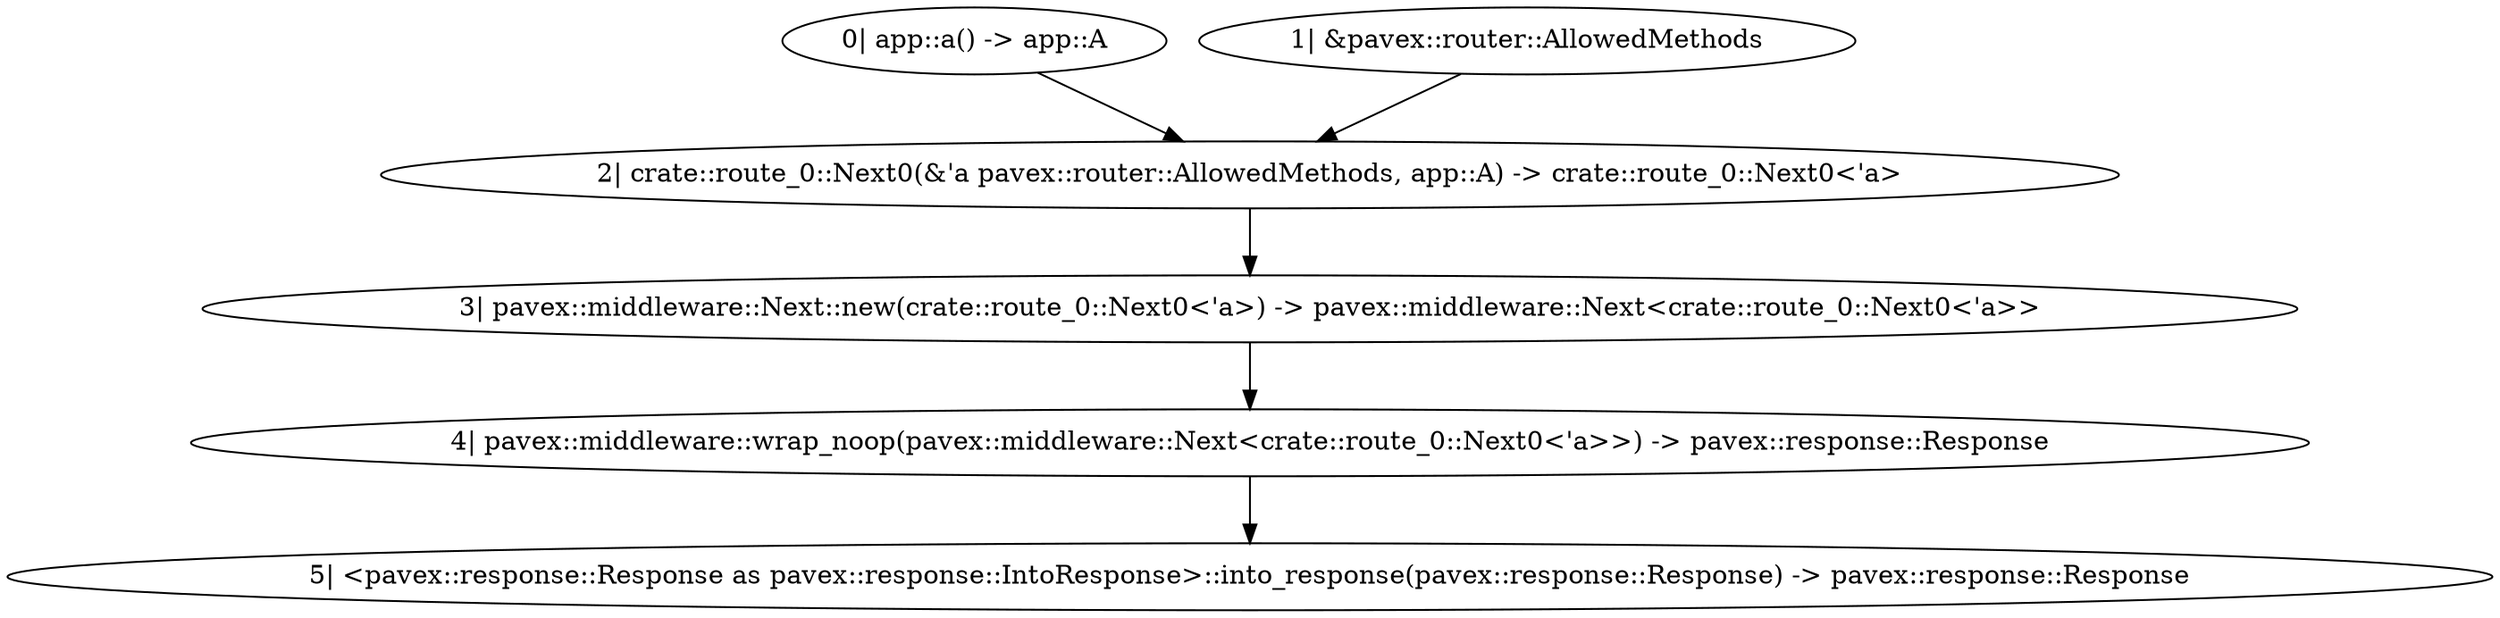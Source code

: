 digraph "* * - 0" {
    0 [ label = "0| app::a() -> app::A"]
    1 [ label = "1| &pavex::router::AllowedMethods"]
    2 [ label = "2| crate::route_0::Next0(&'a pavex::router::AllowedMethods, app::A) -> crate::route_0::Next0<'a>"]
    3 [ label = "3| pavex::middleware::Next::new(crate::route_0::Next0<'a>) -> pavex::middleware::Next<crate::route_0::Next0<'a>>"]
    4 [ label = "4| pavex::middleware::wrap_noop(pavex::middleware::Next<crate::route_0::Next0<'a>>) -> pavex::response::Response"]
    5 [ label = "5| <pavex::response::Response as pavex::response::IntoResponse>::into_response(pavex::response::Response) -> pavex::response::Response"]
    3 -> 4 [ ]
    2 -> 3 [ ]
    0 -> 2 [ ]
    4 -> 5 [ ]
    1 -> 2 [ ]
}
digraph "* * - 1" {
    0 [ label = "0| &app::A"]
    1 [ label = "1| app::pre(&app::A) -> pavex::middleware::Processing<pavex::response::Response>"]
    0 -> 1 [ ]
}
digraph "* * - 2" {
    0 [ label = "0| &pavex::router::AllowedMethods"]
    1 [ label = "1| crate::route_0::Next1(&'a pavex::router::AllowedMethods) -> crate::route_0::Next1<'a>"]
    2 [ label = "2| pavex::middleware::Next::new(crate::route_0::Next1<'a>) -> pavex::middleware::Next<crate::route_0::Next1<'a>>"]
    3 [ label = "3| &app::A"]
    4 [ label = "4| app::wrap(pavex::middleware::Next<crate::route_0::Next1<'a>>, &app::A) -> pavex::response::Response"]
    5 [ label = "5| <pavex::response::Response as pavex::response::IntoResponse>::into_response(pavex::response::Response) -> pavex::response::Response"]
    0 -> 1 [ ]
    2 -> 4 [ ]
    1 -> 2 [ ]
    4 -> 5 [ ]
    3 -> 4 [ ]
}
digraph "* * - 3" {
    0 [ label = "0| &pavex::router::AllowedMethods"]
    1 [ label = "1| pavex::router::default_fallback(&pavex::router::AllowedMethods) -> pavex::response::Response"]
    2 [ label = "2| <pavex::response::Response as pavex::response::IntoResponse>::into_response(pavex::response::Response) -> pavex::response::Response"]
    1 -> 2 [ ]
    0 -> 1 [ ]
}
digraph "* * - 4" {
    0 [ label = "0| pavex::response::Response"]
    1 [ label = "1| app::A"]
    2 [ label = "2| app::post(pavex::response::Response, app::A) -> pavex::response::Response"]
    3 [ label = "3| <pavex::response::Response as pavex::response::IntoResponse>::into_response(pavex::response::Response) -> pavex::response::Response"]
    0 -> 2 [ ]
    1 -> 2 [ ]
    2 -> 3 [ ]
}
digraph "GET / - 0" {
    0 [ label = "0| app::a() -> app::A"]
    1 [ label = "1| crate::route_1::Next0(app::A) -> crate::route_1::Next0"]
    2 [ label = "2| pavex::middleware::Next::new(crate::route_1::Next0) -> pavex::middleware::Next<crate::route_1::Next0>"]
    3 [ label = "3| pavex::middleware::wrap_noop(pavex::middleware::Next<crate::route_1::Next0>) -> pavex::response::Response"]
    4 [ label = "4| <pavex::response::Response as pavex::response::IntoResponse>::into_response(pavex::response::Response) -> pavex::response::Response"]
    2 -> 3 [ ]
    1 -> 2 [ ]
    0 -> 1 [ ]
    3 -> 4 [ ]
}
digraph "GET / - 1" {
    0 [ label = "0| &app::A"]
    1 [ label = "1| app::pre(&app::A) -> pavex::middleware::Processing<pavex::response::Response>"]
    0 -> 1 [ ]
}
digraph "GET / - 2" {
    0 [ label = "0| crate::route_1::Next1() -> crate::route_1::Next1"]
    1 [ label = "1| pavex::middleware::Next::new(crate::route_1::Next1) -> pavex::middleware::Next<crate::route_1::Next1>"]
    2 [ label = "2| &app::A"]
    3 [ label = "3| app::wrap(pavex::middleware::Next<crate::route_1::Next1>, &app::A) -> pavex::response::Response"]
    4 [ label = "4| <pavex::response::Response as pavex::response::IntoResponse>::into_response(pavex::response::Response) -> pavex::response::Response"]
    1 -> 3 [ ]
    0 -> 1 [ ]
    3 -> 4 [ ]
    2 -> 3 [ ]
}
digraph "GET / - 3" {
    0 [ label = "0| app::handler() -> pavex::response::Response"]
    1 [ label = "1| <pavex::response::Response as pavex::response::IntoResponse>::into_response(pavex::response::Response) -> pavex::response::Response"]
    0 -> 1 [ ]
}
digraph "GET / - 4" {
    0 [ label = "0| pavex::response::Response"]
    1 [ label = "1| app::A"]
    2 [ label = "2| app::post(pavex::response::Response, app::A) -> pavex::response::Response"]
    3 [ label = "3| <pavex::response::Response as pavex::response::IntoResponse>::into_response(pavex::response::Response) -> pavex::response::Response"]
    0 -> 2 [ ]
    1 -> 2 [ ]
    2 -> 3 [ ]
}
digraph app_state {
    0 [ label = "0| crate::ApplicationState() -> crate::ApplicationState"]
}